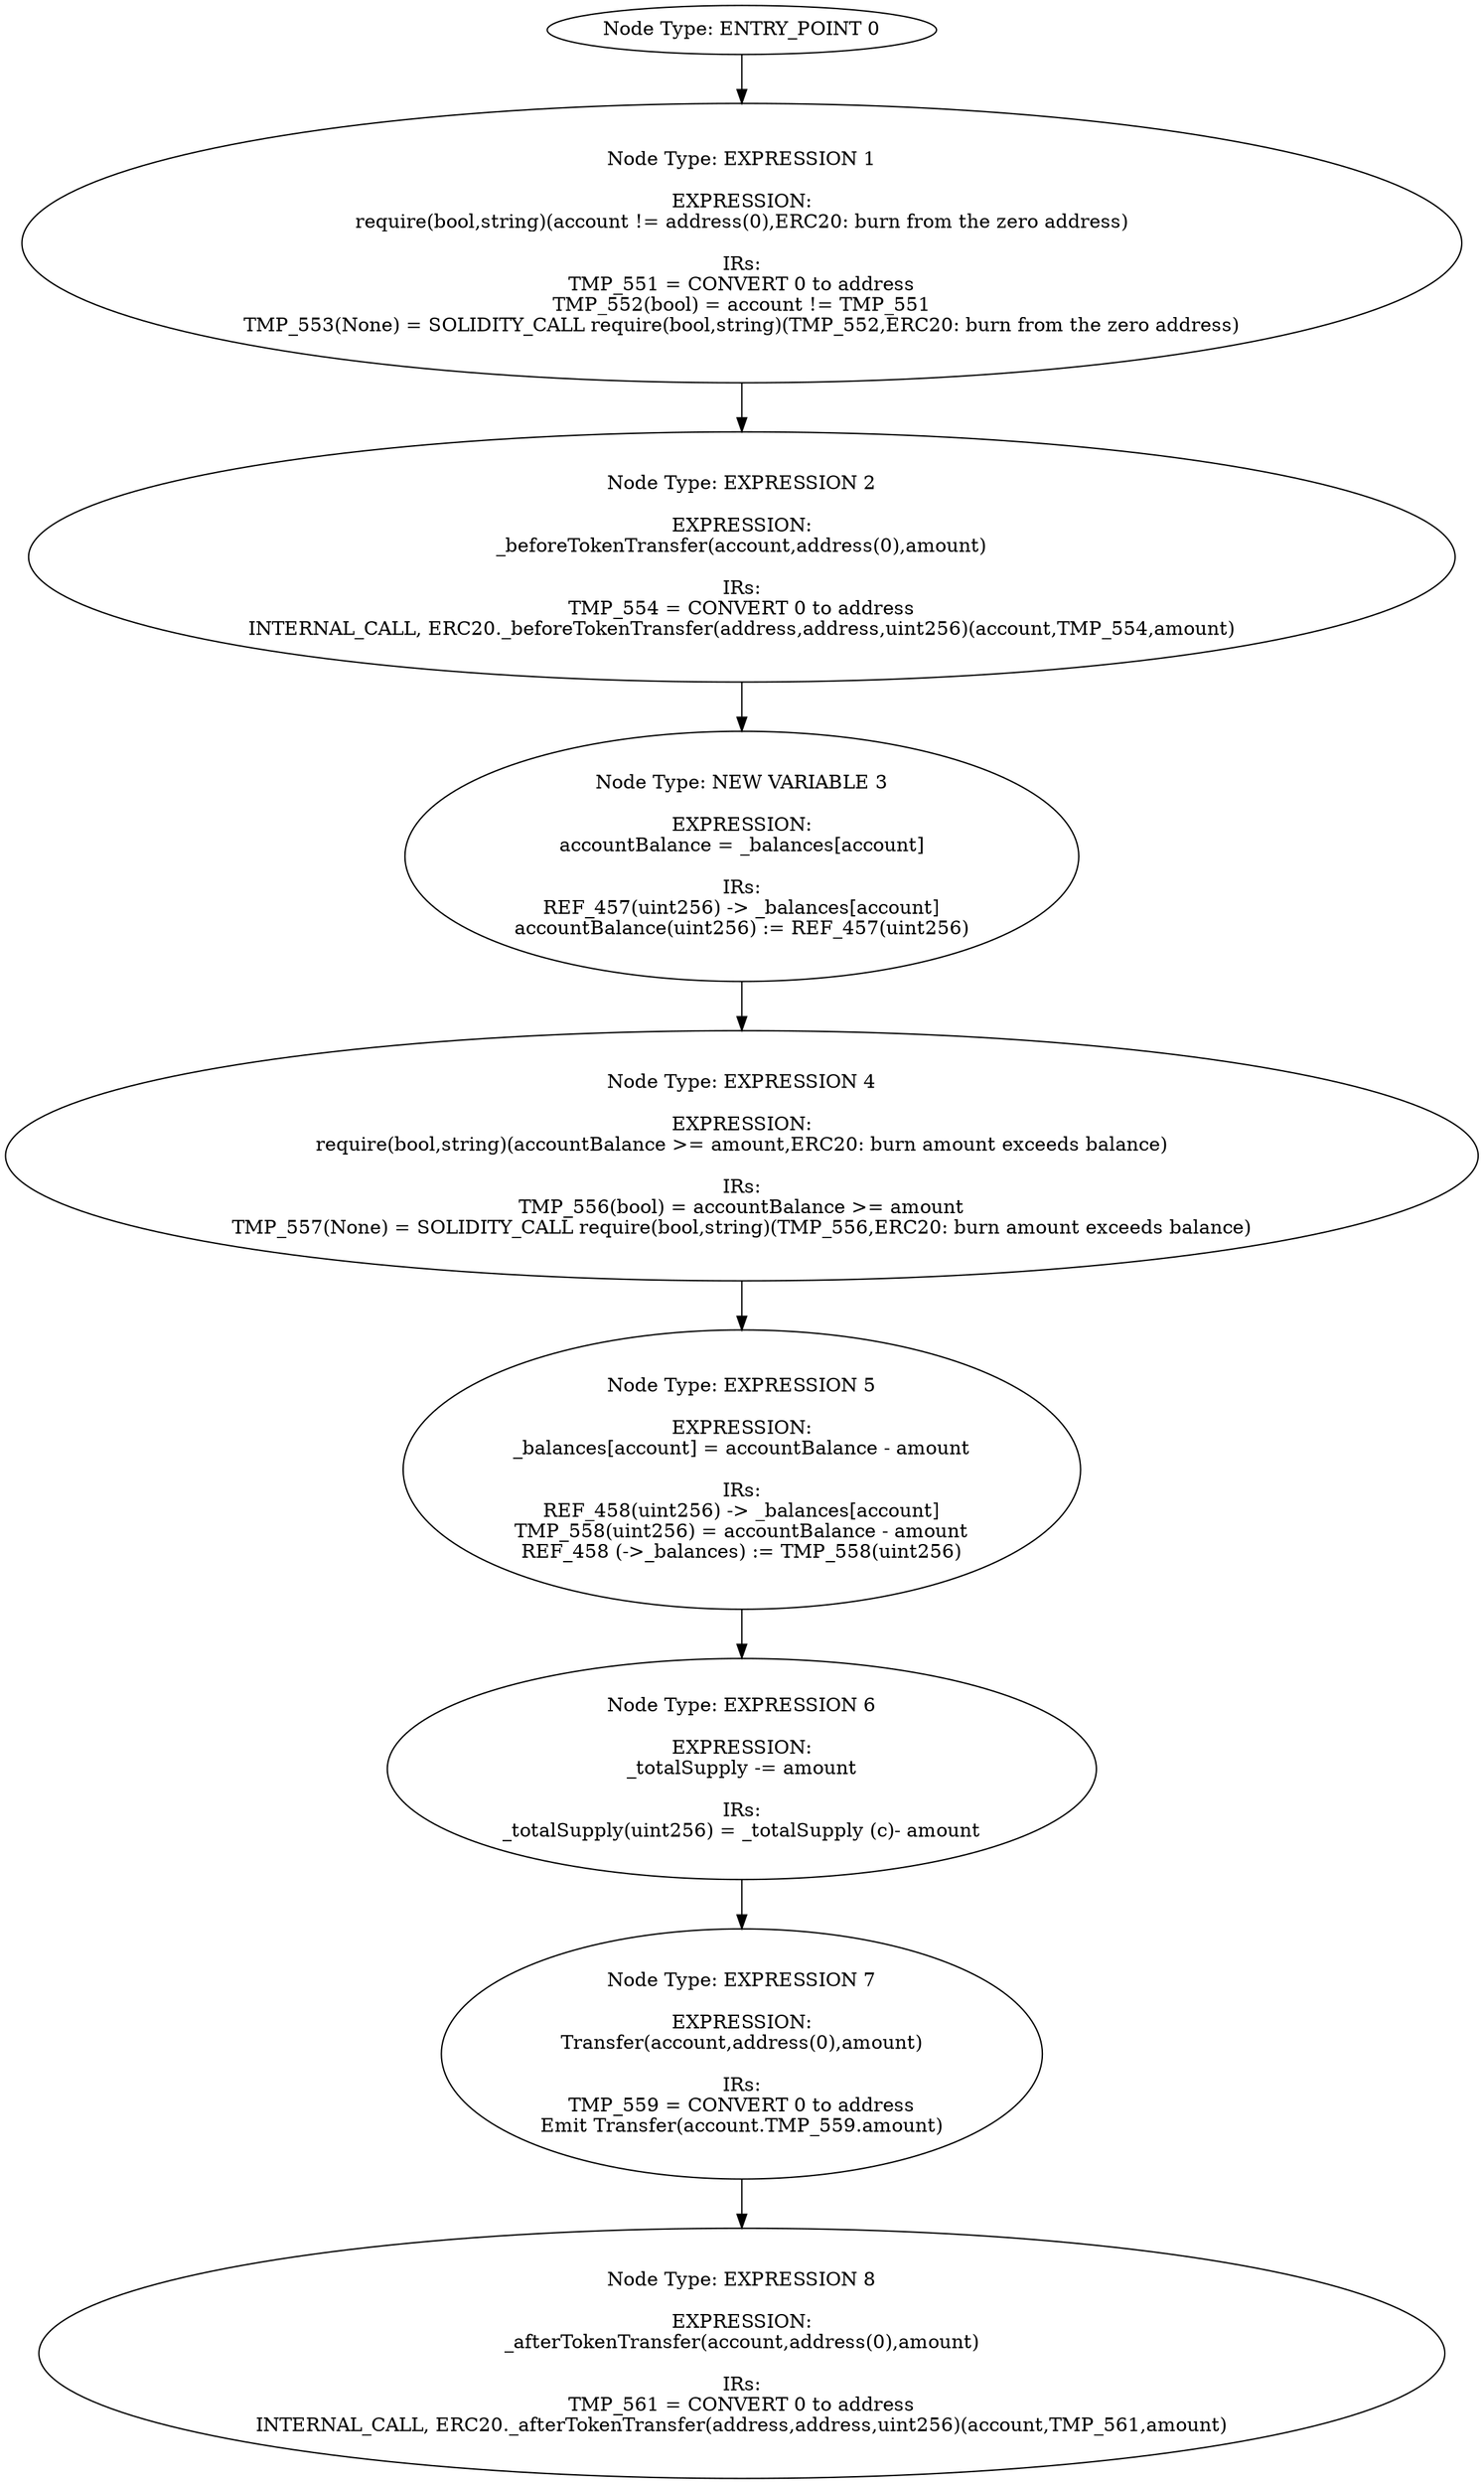 digraph{
0[label="Node Type: ENTRY_POINT 0
"];
0->1;
1[label="Node Type: EXPRESSION 1

EXPRESSION:
require(bool,string)(account != address(0),ERC20: burn from the zero address)

IRs:
TMP_551 = CONVERT 0 to address
TMP_552(bool) = account != TMP_551
TMP_553(None) = SOLIDITY_CALL require(bool,string)(TMP_552,ERC20: burn from the zero address)"];
1->2;
2[label="Node Type: EXPRESSION 2

EXPRESSION:
_beforeTokenTransfer(account,address(0),amount)

IRs:
TMP_554 = CONVERT 0 to address
INTERNAL_CALL, ERC20._beforeTokenTransfer(address,address,uint256)(account,TMP_554,amount)"];
2->3;
3[label="Node Type: NEW VARIABLE 3

EXPRESSION:
accountBalance = _balances[account]

IRs:
REF_457(uint256) -> _balances[account]
accountBalance(uint256) := REF_457(uint256)"];
3->4;
4[label="Node Type: EXPRESSION 4

EXPRESSION:
require(bool,string)(accountBalance >= amount,ERC20: burn amount exceeds balance)

IRs:
TMP_556(bool) = accountBalance >= amount
TMP_557(None) = SOLIDITY_CALL require(bool,string)(TMP_556,ERC20: burn amount exceeds balance)"];
4->5;
5[label="Node Type: EXPRESSION 5

EXPRESSION:
_balances[account] = accountBalance - amount

IRs:
REF_458(uint256) -> _balances[account]
TMP_558(uint256) = accountBalance - amount
REF_458 (->_balances) := TMP_558(uint256)"];
5->6;
6[label="Node Type: EXPRESSION 6

EXPRESSION:
_totalSupply -= amount

IRs:
_totalSupply(uint256) = _totalSupply (c)- amount"];
6->7;
7[label="Node Type: EXPRESSION 7

EXPRESSION:
Transfer(account,address(0),amount)

IRs:
TMP_559 = CONVERT 0 to address
Emit Transfer(account.TMP_559.amount)"];
7->8;
8[label="Node Type: EXPRESSION 8

EXPRESSION:
_afterTokenTransfer(account,address(0),amount)

IRs:
TMP_561 = CONVERT 0 to address
INTERNAL_CALL, ERC20._afterTokenTransfer(address,address,uint256)(account,TMP_561,amount)"];
}
